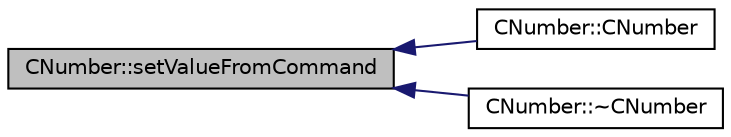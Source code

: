 digraph "CNumber::setValueFromCommand"
{
  edge [fontname="Helvetica",fontsize="10",labelfontname="Helvetica",labelfontsize="10"];
  node [fontname="Helvetica",fontsize="10",shape=record];
  rankdir="LR";
  Node1 [label="CNumber::setValueFromCommand",height=0.2,width=0.4,color="black", fillcolor="grey75", style="filled", fontcolor="black"];
  Node1 -> Node2 [dir="back",color="midnightblue",fontsize="10",style="solid",fontname="Helvetica"];
  Node2 [label="CNumber::CNumber",height=0.2,width=0.4,color="black", fillcolor="white", style="filled",URL="$classCNumber.html#a0858e97051bb5d6d66345807675ea774"];
  Node1 -> Node3 [dir="back",color="midnightblue",fontsize="10",style="solid",fontname="Helvetica"];
  Node3 [label="CNumber::~CNumber",height=0.2,width=0.4,color="black", fillcolor="white", style="filled",URL="$classCNumber.html#a78557bea4e3f22dda9de9b65944eb31c"];
}
